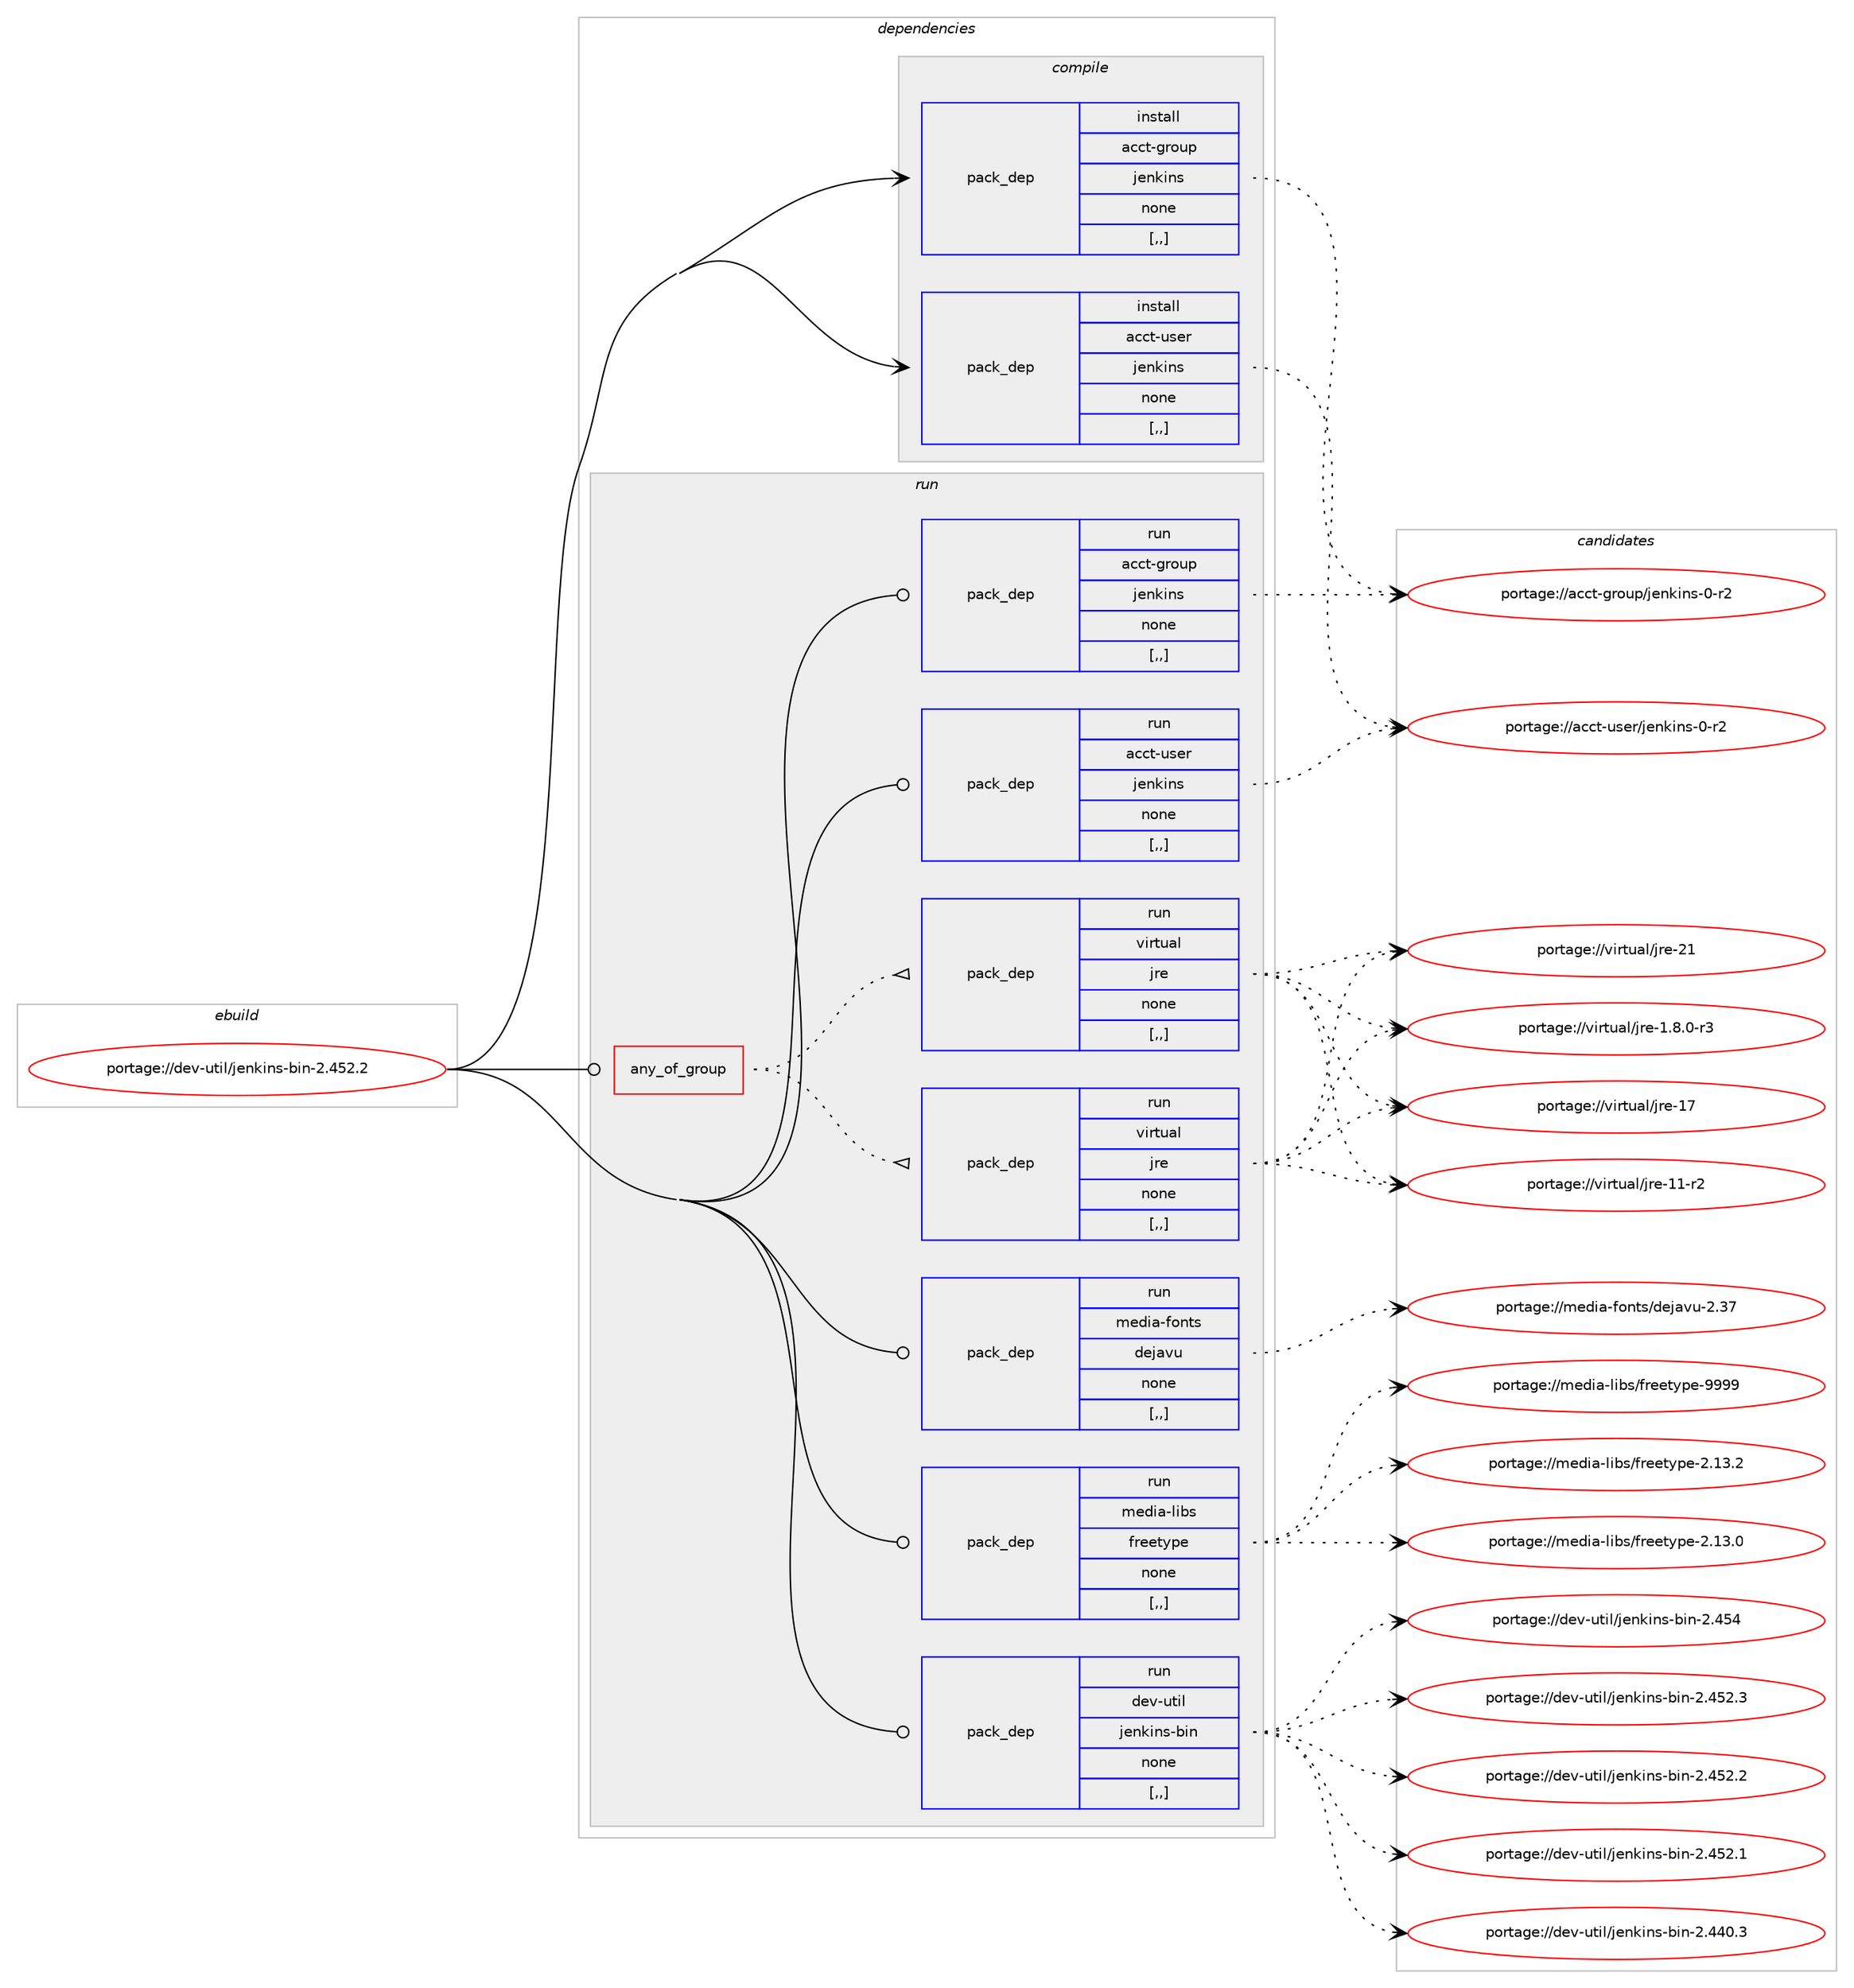 digraph prolog {

# *************
# Graph options
# *************

newrank=true;
concentrate=true;
compound=true;
graph [rankdir=LR,fontname=Helvetica,fontsize=10,ranksep=1.5];#, ranksep=2.5, nodesep=0.2];
edge  [arrowhead=vee];
node  [fontname=Helvetica,fontsize=10];

# **********
# The ebuild
# **********

subgraph cluster_leftcol {
color=gray;
rank=same;
label=<<i>ebuild</i>>;
id [label="portage://dev-util/jenkins-bin-2.452.2", color=red, width=4, href="../dev-util/jenkins-bin-2.452.2.svg"];
}

# ****************
# The dependencies
# ****************

subgraph cluster_midcol {
color=gray;
label=<<i>dependencies</i>>;
subgraph cluster_compile {
fillcolor="#eeeeee";
style=filled;
label=<<i>compile</i>>;
subgraph pack152995 {
dependency214895 [label=<<TABLE BORDER="0" CELLBORDER="1" CELLSPACING="0" CELLPADDING="4" WIDTH="220"><TR><TD ROWSPAN="6" CELLPADDING="30">pack_dep</TD></TR><TR><TD WIDTH="110">install</TD></TR><TR><TD>acct-group</TD></TR><TR><TD>jenkins</TD></TR><TR><TD>none</TD></TR><TR><TD>[,,]</TD></TR></TABLE>>, shape=none, color=blue];
}
id:e -> dependency214895:w [weight=20,style="solid",arrowhead="vee"];
subgraph pack152996 {
dependency214896 [label=<<TABLE BORDER="0" CELLBORDER="1" CELLSPACING="0" CELLPADDING="4" WIDTH="220"><TR><TD ROWSPAN="6" CELLPADDING="30">pack_dep</TD></TR><TR><TD WIDTH="110">install</TD></TR><TR><TD>acct-user</TD></TR><TR><TD>jenkins</TD></TR><TR><TD>none</TD></TR><TR><TD>[,,]</TD></TR></TABLE>>, shape=none, color=blue];
}
id:e -> dependency214896:w [weight=20,style="solid",arrowhead="vee"];
}
subgraph cluster_compileandrun {
fillcolor="#eeeeee";
style=filled;
label=<<i>compile and run</i>>;
}
subgraph cluster_run {
fillcolor="#eeeeee";
style=filled;
label=<<i>run</i>>;
subgraph any1269 {
dependency214897 [label=<<TABLE BORDER="0" CELLBORDER="1" CELLSPACING="0" CELLPADDING="4"><TR><TD CELLPADDING="10">any_of_group</TD></TR></TABLE>>, shape=none, color=red];subgraph pack152997 {
dependency214898 [label=<<TABLE BORDER="0" CELLBORDER="1" CELLSPACING="0" CELLPADDING="4" WIDTH="220"><TR><TD ROWSPAN="6" CELLPADDING="30">pack_dep</TD></TR><TR><TD WIDTH="110">run</TD></TR><TR><TD>virtual</TD></TR><TR><TD>jre</TD></TR><TR><TD>none</TD></TR><TR><TD>[,,]</TD></TR></TABLE>>, shape=none, color=blue];
}
dependency214897:e -> dependency214898:w [weight=20,style="dotted",arrowhead="oinv"];
subgraph pack152998 {
dependency214899 [label=<<TABLE BORDER="0" CELLBORDER="1" CELLSPACING="0" CELLPADDING="4" WIDTH="220"><TR><TD ROWSPAN="6" CELLPADDING="30">pack_dep</TD></TR><TR><TD WIDTH="110">run</TD></TR><TR><TD>virtual</TD></TR><TR><TD>jre</TD></TR><TR><TD>none</TD></TR><TR><TD>[,,]</TD></TR></TABLE>>, shape=none, color=blue];
}
dependency214897:e -> dependency214899:w [weight=20,style="dotted",arrowhead="oinv"];
}
id:e -> dependency214897:w [weight=20,style="solid",arrowhead="odot"];
subgraph pack152999 {
dependency214900 [label=<<TABLE BORDER="0" CELLBORDER="1" CELLSPACING="0" CELLPADDING="4" WIDTH="220"><TR><TD ROWSPAN="6" CELLPADDING="30">pack_dep</TD></TR><TR><TD WIDTH="110">run</TD></TR><TR><TD>acct-group</TD></TR><TR><TD>jenkins</TD></TR><TR><TD>none</TD></TR><TR><TD>[,,]</TD></TR></TABLE>>, shape=none, color=blue];
}
id:e -> dependency214900:w [weight=20,style="solid",arrowhead="odot"];
subgraph pack153000 {
dependency214901 [label=<<TABLE BORDER="0" CELLBORDER="1" CELLSPACING="0" CELLPADDING="4" WIDTH="220"><TR><TD ROWSPAN="6" CELLPADDING="30">pack_dep</TD></TR><TR><TD WIDTH="110">run</TD></TR><TR><TD>acct-user</TD></TR><TR><TD>jenkins</TD></TR><TR><TD>none</TD></TR><TR><TD>[,,]</TD></TR></TABLE>>, shape=none, color=blue];
}
id:e -> dependency214901:w [weight=20,style="solid",arrowhead="odot"];
subgraph pack153001 {
dependency214902 [label=<<TABLE BORDER="0" CELLBORDER="1" CELLSPACING="0" CELLPADDING="4" WIDTH="220"><TR><TD ROWSPAN="6" CELLPADDING="30">pack_dep</TD></TR><TR><TD WIDTH="110">run</TD></TR><TR><TD>media-fonts</TD></TR><TR><TD>dejavu</TD></TR><TR><TD>none</TD></TR><TR><TD>[,,]</TD></TR></TABLE>>, shape=none, color=blue];
}
id:e -> dependency214902:w [weight=20,style="solid",arrowhead="odot"];
subgraph pack153002 {
dependency214903 [label=<<TABLE BORDER="0" CELLBORDER="1" CELLSPACING="0" CELLPADDING="4" WIDTH="220"><TR><TD ROWSPAN="6" CELLPADDING="30">pack_dep</TD></TR><TR><TD WIDTH="110">run</TD></TR><TR><TD>media-libs</TD></TR><TR><TD>freetype</TD></TR><TR><TD>none</TD></TR><TR><TD>[,,]</TD></TR></TABLE>>, shape=none, color=blue];
}
id:e -> dependency214903:w [weight=20,style="solid",arrowhead="odot"];
subgraph pack153003 {
dependency214904 [label=<<TABLE BORDER="0" CELLBORDER="1" CELLSPACING="0" CELLPADDING="4" WIDTH="220"><TR><TD ROWSPAN="6" CELLPADDING="30">pack_dep</TD></TR><TR><TD WIDTH="110">run</TD></TR><TR><TD>dev-util</TD></TR><TR><TD>jenkins-bin</TD></TR><TR><TD>none</TD></TR><TR><TD>[,,]</TD></TR></TABLE>>, shape=none, color=blue];
}
id:e -> dependency214904:w [weight=20,style="solid",arrowhead="odot"];
}
}

# **************
# The candidates
# **************

subgraph cluster_choices {
rank=same;
color=gray;
label=<<i>candidates</i>>;

subgraph choice152995 {
color=black;
nodesep=1;
choice979999116451031141111171124710610111010710511011545484511450 [label="portage://acct-group/jenkins-0-r2", color=red, width=4,href="../acct-group/jenkins-0-r2.svg"];
dependency214895:e -> choice979999116451031141111171124710610111010710511011545484511450:w [style=dotted,weight="100"];
}
subgraph choice152996 {
color=black;
nodesep=1;
choice979999116451171151011144710610111010710511011545484511450 [label="portage://acct-user/jenkins-0-r2", color=red, width=4,href="../acct-user/jenkins-0-r2.svg"];
dependency214896:e -> choice979999116451171151011144710610111010710511011545484511450:w [style=dotted,weight="100"];
}
subgraph choice152997 {
color=black;
nodesep=1;
choice1181051141161179710847106114101455049 [label="portage://virtual/jre-21", color=red, width=4,href="../virtual/jre-21.svg"];
choice1181051141161179710847106114101454955 [label="portage://virtual/jre-17", color=red, width=4,href="../virtual/jre-17.svg"];
choice11810511411611797108471061141014549494511450 [label="portage://virtual/jre-11-r2", color=red, width=4,href="../virtual/jre-11-r2.svg"];
choice11810511411611797108471061141014549465646484511451 [label="portage://virtual/jre-1.8.0-r3", color=red, width=4,href="../virtual/jre-1.8.0-r3.svg"];
dependency214898:e -> choice1181051141161179710847106114101455049:w [style=dotted,weight="100"];
dependency214898:e -> choice1181051141161179710847106114101454955:w [style=dotted,weight="100"];
dependency214898:e -> choice11810511411611797108471061141014549494511450:w [style=dotted,weight="100"];
dependency214898:e -> choice11810511411611797108471061141014549465646484511451:w [style=dotted,weight="100"];
}
subgraph choice152998 {
color=black;
nodesep=1;
choice1181051141161179710847106114101455049 [label="portage://virtual/jre-21", color=red, width=4,href="../virtual/jre-21.svg"];
choice1181051141161179710847106114101454955 [label="portage://virtual/jre-17", color=red, width=4,href="../virtual/jre-17.svg"];
choice11810511411611797108471061141014549494511450 [label="portage://virtual/jre-11-r2", color=red, width=4,href="../virtual/jre-11-r2.svg"];
choice11810511411611797108471061141014549465646484511451 [label="portage://virtual/jre-1.8.0-r3", color=red, width=4,href="../virtual/jre-1.8.0-r3.svg"];
dependency214899:e -> choice1181051141161179710847106114101455049:w [style=dotted,weight="100"];
dependency214899:e -> choice1181051141161179710847106114101454955:w [style=dotted,weight="100"];
dependency214899:e -> choice11810511411611797108471061141014549494511450:w [style=dotted,weight="100"];
dependency214899:e -> choice11810511411611797108471061141014549465646484511451:w [style=dotted,weight="100"];
}
subgraph choice152999 {
color=black;
nodesep=1;
choice979999116451031141111171124710610111010710511011545484511450 [label="portage://acct-group/jenkins-0-r2", color=red, width=4,href="../acct-group/jenkins-0-r2.svg"];
dependency214900:e -> choice979999116451031141111171124710610111010710511011545484511450:w [style=dotted,weight="100"];
}
subgraph choice153000 {
color=black;
nodesep=1;
choice979999116451171151011144710610111010710511011545484511450 [label="portage://acct-user/jenkins-0-r2", color=red, width=4,href="../acct-user/jenkins-0-r2.svg"];
dependency214901:e -> choice979999116451171151011144710610111010710511011545484511450:w [style=dotted,weight="100"];
}
subgraph choice153001 {
color=black;
nodesep=1;
choice109101100105974510211111011611547100101106971181174550465155 [label="portage://media-fonts/dejavu-2.37", color=red, width=4,href="../media-fonts/dejavu-2.37.svg"];
dependency214902:e -> choice109101100105974510211111011611547100101106971181174550465155:w [style=dotted,weight="100"];
}
subgraph choice153002 {
color=black;
nodesep=1;
choice109101100105974510810598115471021141011011161211121014557575757 [label="portage://media-libs/freetype-9999", color=red, width=4,href="../media-libs/freetype-9999.svg"];
choice1091011001059745108105981154710211410110111612111210145504649514650 [label="portage://media-libs/freetype-2.13.2", color=red, width=4,href="../media-libs/freetype-2.13.2.svg"];
choice1091011001059745108105981154710211410110111612111210145504649514648 [label="portage://media-libs/freetype-2.13.0", color=red, width=4,href="../media-libs/freetype-2.13.0.svg"];
dependency214903:e -> choice109101100105974510810598115471021141011011161211121014557575757:w [style=dotted,weight="100"];
dependency214903:e -> choice1091011001059745108105981154710211410110111612111210145504649514650:w [style=dotted,weight="100"];
dependency214903:e -> choice1091011001059745108105981154710211410110111612111210145504649514648:w [style=dotted,weight="100"];
}
subgraph choice153003 {
color=black;
nodesep=1;
choice10010111845117116105108471061011101071051101154598105110455046525352 [label="portage://dev-util/jenkins-bin-2.454", color=red, width=4,href="../dev-util/jenkins-bin-2.454.svg"];
choice100101118451171161051084710610111010710511011545981051104550465253504651 [label="portage://dev-util/jenkins-bin-2.452.3", color=red, width=4,href="../dev-util/jenkins-bin-2.452.3.svg"];
choice100101118451171161051084710610111010710511011545981051104550465253504650 [label="portage://dev-util/jenkins-bin-2.452.2", color=red, width=4,href="../dev-util/jenkins-bin-2.452.2.svg"];
choice100101118451171161051084710610111010710511011545981051104550465253504649 [label="portage://dev-util/jenkins-bin-2.452.1", color=red, width=4,href="../dev-util/jenkins-bin-2.452.1.svg"];
choice100101118451171161051084710610111010710511011545981051104550465252484651 [label="portage://dev-util/jenkins-bin-2.440.3", color=red, width=4,href="../dev-util/jenkins-bin-2.440.3.svg"];
dependency214904:e -> choice10010111845117116105108471061011101071051101154598105110455046525352:w [style=dotted,weight="100"];
dependency214904:e -> choice100101118451171161051084710610111010710511011545981051104550465253504651:w [style=dotted,weight="100"];
dependency214904:e -> choice100101118451171161051084710610111010710511011545981051104550465253504650:w [style=dotted,weight="100"];
dependency214904:e -> choice100101118451171161051084710610111010710511011545981051104550465253504649:w [style=dotted,weight="100"];
dependency214904:e -> choice100101118451171161051084710610111010710511011545981051104550465252484651:w [style=dotted,weight="100"];
}
}

}
